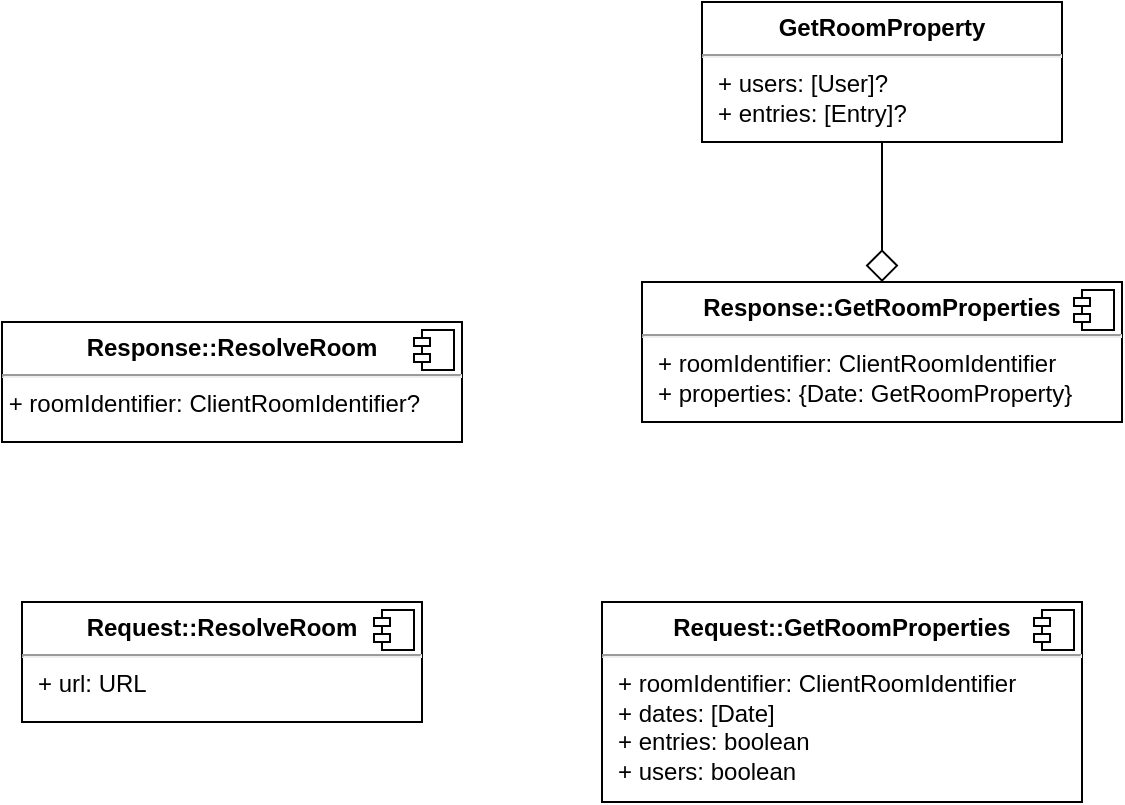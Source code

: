 <mxfile version="21.2.1" type="github">
  <diagram name="Page-1" id="n51TAnZlxfRUYqPKpPW-">
    <mxGraphModel dx="877" dy="1616" grid="1" gridSize="10" guides="1" tooltips="1" connect="1" arrows="1" fold="1" page="1" pageScale="1" pageWidth="850" pageHeight="1100" math="0" shadow="0">
      <root>
        <mxCell id="0" />
        <mxCell id="1" parent="0" />
        <mxCell id="_M9vyBiTQRy0ly4204Hm-54" value="&lt;p style=&quot;margin:0px;margin-top:6px;text-align:center;&quot;&gt;&lt;b&gt;Request::GetRoomProperties&lt;/b&gt;&lt;br&gt;&lt;/p&gt;&lt;hr&gt;&lt;p style=&quot;margin:0px;margin-left:8px;&quot;&gt;+ roomIdentifier: ClientRoomIdentifier&lt;/p&gt;&lt;p style=&quot;margin:0px;margin-left:8px;&quot;&gt;+ dates: [Date] &lt;/p&gt;&lt;p style=&quot;margin:0px;margin-left:8px;&quot;&gt;+ entries: boolean&lt;/p&gt;&lt;p style=&quot;margin:0px;margin-left:8px;&quot;&gt;+ users: boolean&lt;br&gt;&lt;/p&gt;" style="align=left;overflow=fill;html=1;dropTarget=0;whiteSpace=wrap;" vertex="1" parent="1">
          <mxGeometry x="330" y="180" width="240" height="100" as="geometry" />
        </mxCell>
        <mxCell id="_M9vyBiTQRy0ly4204Hm-55" value="" style="shape=component;jettyWidth=8;jettyHeight=4;" vertex="1" parent="_M9vyBiTQRy0ly4204Hm-54">
          <mxGeometry x="1" width="20" height="20" relative="1" as="geometry">
            <mxPoint x="-24" y="4" as="offset" />
          </mxGeometry>
        </mxCell>
        <mxCell id="_M9vyBiTQRy0ly4204Hm-56" value="&lt;p style=&quot;margin:0px;margin-top:6px;text-align:center;&quot;&gt;&lt;b&gt;Request::ResolveRoom&lt;/b&gt;&lt;br&gt;&lt;/p&gt;&lt;hr&gt;&lt;p style=&quot;margin:0px;margin-left:8px;&quot;&gt;+ url: URL&lt;br&gt;&lt;/p&gt;" style="align=left;overflow=fill;html=1;dropTarget=0;whiteSpace=wrap;" vertex="1" parent="1">
          <mxGeometry x="40" y="180" width="200" height="60" as="geometry" />
        </mxCell>
        <mxCell id="_M9vyBiTQRy0ly4204Hm-57" value="" style="shape=component;jettyWidth=8;jettyHeight=4;" vertex="1" parent="_M9vyBiTQRy0ly4204Hm-56">
          <mxGeometry x="1" width="20" height="20" relative="1" as="geometry">
            <mxPoint x="-24" y="4" as="offset" />
          </mxGeometry>
        </mxCell>
        <mxCell id="_M9vyBiTQRy0ly4204Hm-58" value="&lt;p style=&quot;margin:0px;margin-top:6px;text-align:center;&quot;&gt;&lt;b&gt;Response::ResolveRoom&lt;/b&gt;&lt;br&gt;&lt;/p&gt;&lt;hr&gt;&amp;nbsp;+ roomIdentifier: ClientRoomIdentifier?" style="align=left;overflow=fill;html=1;dropTarget=0;whiteSpace=wrap;" vertex="1" parent="1">
          <mxGeometry x="30" y="40" width="230" height="60" as="geometry" />
        </mxCell>
        <mxCell id="_M9vyBiTQRy0ly4204Hm-59" value="" style="shape=component;jettyWidth=8;jettyHeight=4;" vertex="1" parent="_M9vyBiTQRy0ly4204Hm-58">
          <mxGeometry x="1" width="20" height="20" relative="1" as="geometry">
            <mxPoint x="-24" y="4" as="offset" />
          </mxGeometry>
        </mxCell>
        <mxCell id="_M9vyBiTQRy0ly4204Hm-65" value="" style="edgeStyle=orthogonalEdgeStyle;rounded=0;orthogonalLoop=1;jettySize=auto;html=1;startArrow=diamond;startFill=0;endArrow=none;endFill=0;endSize=6;startSize=14;" edge="1" parent="1" source="_M9vyBiTQRy0ly4204Hm-60" target="_M9vyBiTQRy0ly4204Hm-62">
          <mxGeometry relative="1" as="geometry" />
        </mxCell>
        <mxCell id="_M9vyBiTQRy0ly4204Hm-60" value="&lt;p style=&quot;margin:0px;margin-top:6px;text-align:center;&quot;&gt;&lt;b&gt;Response::GetRoomProperties&lt;/b&gt;&lt;br&gt;&lt;/p&gt;&lt;hr&gt;&lt;p style=&quot;margin:0px;margin-left:8px;&quot;&gt;+ roomIdentifier: ClientRoomIdentifier&lt;/p&gt;&lt;p style=&quot;margin:0px;margin-left:8px;&quot;&gt;+ properties: {Date: GetRoomProperty}&lt;br&gt;&lt;/p&gt;" style="align=left;overflow=fill;html=1;dropTarget=0;whiteSpace=wrap;" vertex="1" parent="1">
          <mxGeometry x="350" y="20" width="240" height="70" as="geometry" />
        </mxCell>
        <mxCell id="_M9vyBiTQRy0ly4204Hm-61" value="" style="shape=component;jettyWidth=8;jettyHeight=4;" vertex="1" parent="_M9vyBiTQRy0ly4204Hm-60">
          <mxGeometry x="1" width="20" height="20" relative="1" as="geometry">
            <mxPoint x="-24" y="4" as="offset" />
          </mxGeometry>
        </mxCell>
        <mxCell id="_M9vyBiTQRy0ly4204Hm-62" value="&lt;p style=&quot;margin:0px;margin-top:6px;text-align:center;&quot;&gt;&lt;b&gt;GetRoomProperty&lt;/b&gt;&lt;/p&gt;&lt;hr&gt;&lt;p style=&quot;margin:0px;margin-left:8px;&quot;&gt;+ users: [User]?&lt;br&gt;+ entries: [Entry]?&lt;br&gt;&lt;/p&gt;" style="align=left;overflow=fill;html=1;dropTarget=0;whiteSpace=wrap;" vertex="1" parent="1">
          <mxGeometry x="380" y="-120" width="180" height="70" as="geometry" />
        </mxCell>
        <mxCell id="_M9vyBiTQRy0ly4204Hm-66" style="edgeStyle=orthogonalEdgeStyle;rounded=0;orthogonalLoop=1;jettySize=auto;html=1;exitX=0.5;exitY=1;exitDx=0;exitDy=0;" edge="1" parent="1" source="_M9vyBiTQRy0ly4204Hm-60" target="_M9vyBiTQRy0ly4204Hm-60">
          <mxGeometry relative="1" as="geometry" />
        </mxCell>
      </root>
    </mxGraphModel>
  </diagram>
</mxfile>

